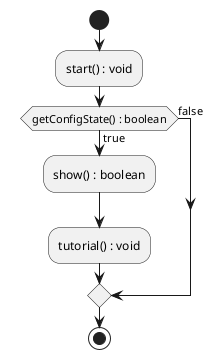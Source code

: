 ' @startuml tutorial
' (*) --> start(): void

' if "getConfigState()" then
'   -->[true] ===B1===
'   -->"show(): boolean" as show
' else
'   -->[false] (*)
' endif

' ===B1=== --> "tutorial()"

' show --> if "" then
'     -->[true] (*)
' else
'     -->[false] setConfigState(false)
'     --> (*)
' @enduml

@startuml new
start
:start() : void;
if (getConfigState() : boolean) then (true)
    :show() : boolean;
    :tutorial() : void;
else (false)
endif
stop
@enduml

